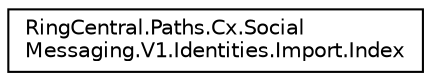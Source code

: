 digraph "Graphical Class Hierarchy"
{
 // LATEX_PDF_SIZE
  edge [fontname="Helvetica",fontsize="10",labelfontname="Helvetica",labelfontsize="10"];
  node [fontname="Helvetica",fontsize="10",shape=record];
  rankdir="LR";
  Node0 [label="RingCentral.Paths.Cx.Social\lMessaging.V1.Identities.Import.Index",height=0.2,width=0.4,color="black", fillcolor="white", style="filled",URL="$classRingCentral_1_1Paths_1_1Cx_1_1SocialMessaging_1_1V1_1_1Identities_1_1Import_1_1Index.html",tooltip=" "];
}
